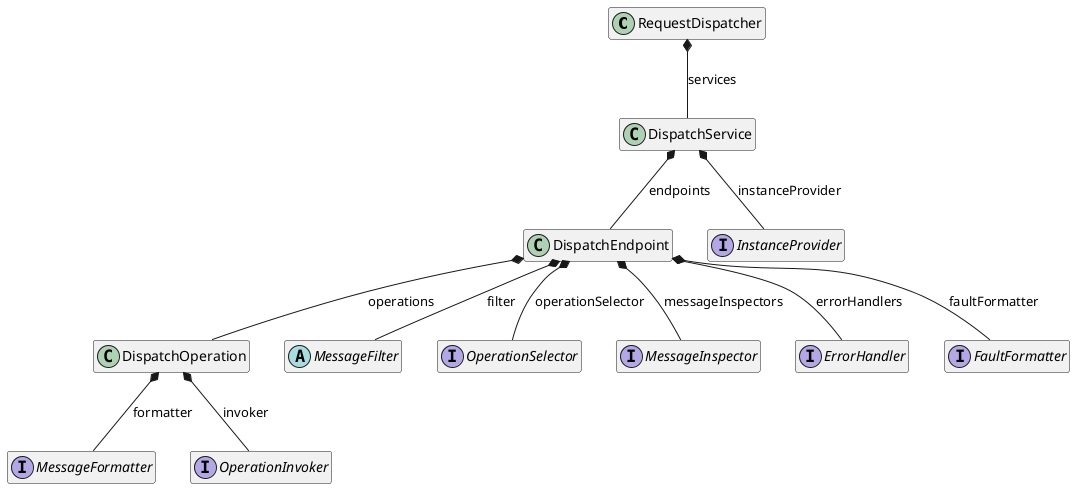 @startuml
hide members

RequestDispatcher *-- DispatchService : services
DispatchService *-- DispatchEndpoint : endpoints
DispatchService *-- InstanceProvider : instanceProvider
DispatchEndpoint *-- DispatchOperation : operations
DispatchEndpoint *-- MessageFilter : filter
DispatchEndpoint *-- OperationSelector : operationSelector
DispatchEndpoint *-- MessageInspector : messageInspectors
DispatchEndpoint *-- ErrorHandler : errorHandlers
DispatchEndpoint *-- FaultFormatter : faultFormatter
DispatchOperation *-- MessageFormatter : formatter
DispatchOperation *-- OperationInvoker : invoker

abstract class MessageFilter {
}

interface FaultFormatter {
}

interface OperationSelector {
}

interface MessageInspector {
}

interface ErrorHandler {
}

interface OperationInvoker {
}

interface MessageFormatter {
}

interface InstanceProvider {
}


@enduml
